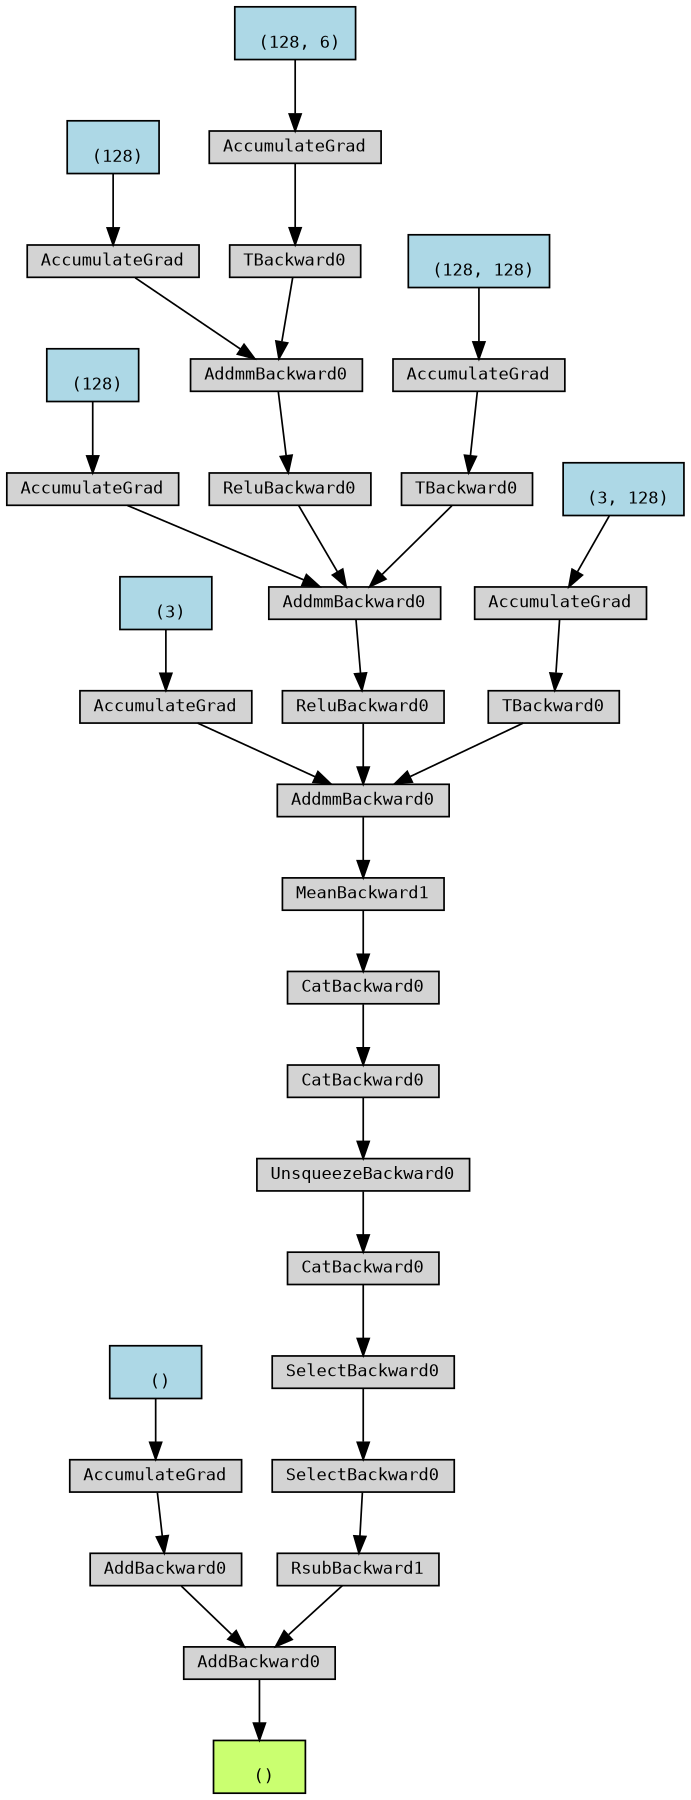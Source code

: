 digraph {
	graph [size="12,12"]
	node [align=left fontname=monospace fontsize=10 height=0.2 ranksep=0.1 shape=box style=filled]
	140099860855872 [label="
 ()" fillcolor=darkolivegreen1]
	140099863062960 [label=AddBackward0]
	140099863058496 -> 140099863062960
	140099863058496 [label=AddBackward0]
	140099863062384 -> 140099863058496
	140099860826048 [label="
 ()" fillcolor=lightblue]
	140099860826048 -> 140099863062384
	140099863062384 [label=AccumulateGrad]
	140099863058448 -> 140099863062960
	140099863058448 [label=RsubBackward1]
	140099863057872 -> 140099863058448
	140099863057872 [label=SelectBackward0]
	140099863060704 -> 140099863057872
	140099863060704 [label=SelectBackward0]
	140099863058400 -> 140099863060704
	140099863058400 [label=CatBackward0]
	140099863066944 -> 140099863058400
	140099863066944 [label=UnsqueezeBackward0]
	140099863064928 -> 140099863066944
	140099863064928 [label=CatBackward0]
	140099863063968 -> 140099863064928
	140099863063968 [label=CatBackward0]
	140099863063824 -> 140099863063968
	140099863063824 [label=MeanBackward1]
	140099863058256 -> 140099863063824
	140099863058256 [label=AddmmBackward0]
	140099863060896 -> 140099863058256
	140099863095200 [label="
 (3)" fillcolor=lightblue]
	140099863095200 -> 140099863060896
	140099863060896 [label=AccumulateGrad]
	140099863066128 -> 140099863058256
	140099863066128 [label=ReluBackward0]
	140099863058688 -> 140099863066128
	140099863058688 [label=AddmmBackward0]
	140099863066464 -> 140099863058688
	140099863095040 [label="
 (128)" fillcolor=lightblue]
	140099863095040 -> 140099863066464
	140099863066464 [label=AccumulateGrad]
	140099863064640 -> 140099863058688
	140099863064640 [label=ReluBackward0]
	140099863063296 -> 140099863064640
	140099863063296 [label=AddmmBackward0]
	140099863063632 -> 140099863063296
	140099863094480 [label="
 (128)" fillcolor=lightblue]
	140099863094480 -> 140099863063632
	140099863063632 [label=AccumulateGrad]
	140099863062912 -> 140099863063296
	140099863062912 [label=TBackward0]
	140099863064592 -> 140099863062912
	140099863094160 [label="
 (128, 6)" fillcolor=lightblue]
	140099863094160 -> 140099863064592
	140099863064592 [label=AccumulateGrad]
	140099863066848 -> 140099863058688
	140099863066848 [label=TBackward0]
	140099863062672 -> 140099863066848
	140099863094880 [label="
 (128, 128)" fillcolor=lightblue]
	140099863094880 -> 140099863062672
	140099863062672 [label=AccumulateGrad]
	140099863063152 -> 140099863058256
	140099863063152 [label=TBackward0]
	140099863066752 -> 140099863063152
	140099863095120 [label="
 (3, 128)" fillcolor=lightblue]
	140099863095120 -> 140099863066752
	140099863066752 [label=AccumulateGrad]
	140099863062960 -> 140099860855872
}
